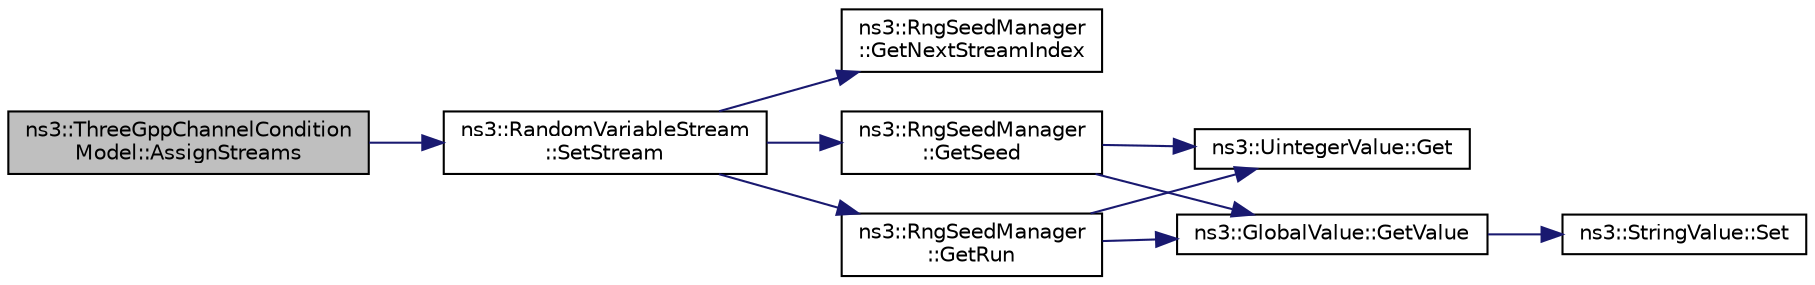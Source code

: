digraph "ns3::ThreeGppChannelConditionModel::AssignStreams"
{
 // LATEX_PDF_SIZE
  edge [fontname="Helvetica",fontsize="10",labelfontname="Helvetica",labelfontsize="10"];
  node [fontname="Helvetica",fontsize="10",shape=record];
  rankdir="LR";
  Node1 [label="ns3::ThreeGppChannelCondition\lModel::AssignStreams",height=0.2,width=0.4,color="black", fillcolor="grey75", style="filled", fontcolor="black",tooltip="If this model uses objects of type RandomVariableStream, set the stream numbers to the integers start..."];
  Node1 -> Node2 [color="midnightblue",fontsize="10",style="solid",fontname="Helvetica"];
  Node2 [label="ns3::RandomVariableStream\l::SetStream",height=0.2,width=0.4,color="black", fillcolor="white", style="filled",URL="$classns3_1_1_random_variable_stream.html#add11aaf975607746b7e271d300659a94",tooltip="Specifies the stream number for the RngStream."];
  Node2 -> Node3 [color="midnightblue",fontsize="10",style="solid",fontname="Helvetica"];
  Node3 [label="ns3::RngSeedManager\l::GetNextStreamIndex",height=0.2,width=0.4,color="black", fillcolor="white", style="filled",URL="$classns3_1_1_rng_seed_manager.html#ac109366285260eb4c1e124862d2fd4ad",tooltip="Get the next automatically assigned stream index."];
  Node2 -> Node4 [color="midnightblue",fontsize="10",style="solid",fontname="Helvetica"];
  Node4 [label="ns3::RngSeedManager\l::GetRun",height=0.2,width=0.4,color="black", fillcolor="white", style="filled",URL="$classns3_1_1_rng_seed_manager.html#afaf1b845d2523df05ca341a930de24b3",tooltip="Get the current run number."];
  Node4 -> Node5 [color="midnightblue",fontsize="10",style="solid",fontname="Helvetica"];
  Node5 [label="ns3::UintegerValue::Get",height=0.2,width=0.4,color="black", fillcolor="white", style="filled",URL="$classns3_1_1_uinteger_value.html#a82f7ad2ff90cfebf9f6292bb6ace0a05",tooltip=" "];
  Node4 -> Node6 [color="midnightblue",fontsize="10",style="solid",fontname="Helvetica"];
  Node6 [label="ns3::GlobalValue::GetValue",height=0.2,width=0.4,color="black", fillcolor="white", style="filled",URL="$classns3_1_1_global_value.html#a48a99242193fb69609a17332733e8600",tooltip="Get the value."];
  Node6 -> Node7 [color="midnightblue",fontsize="10",style="solid",fontname="Helvetica"];
  Node7 [label="ns3::StringValue::Set",height=0.2,width=0.4,color="black", fillcolor="white", style="filled",URL="$classns3_1_1_string_value.html#a17693012c6f2c52875e0d631fbf40155",tooltip="Set the value."];
  Node2 -> Node8 [color="midnightblue",fontsize="10",style="solid",fontname="Helvetica"];
  Node8 [label="ns3::RngSeedManager\l::GetSeed",height=0.2,width=0.4,color="black", fillcolor="white", style="filled",URL="$classns3_1_1_rng_seed_manager.html#a09f2d185f02aac599cd5a244c4b73ba5",tooltip="Get the current seed value which will be used by all subsequently instantiated RandomVariableStream o..."];
  Node8 -> Node5 [color="midnightblue",fontsize="10",style="solid",fontname="Helvetica"];
  Node8 -> Node6 [color="midnightblue",fontsize="10",style="solid",fontname="Helvetica"];
}
